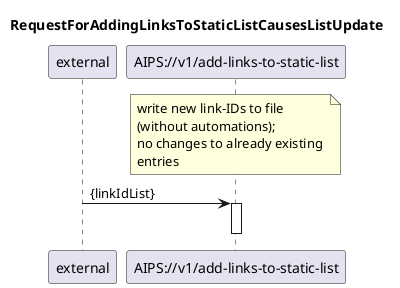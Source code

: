 @startuml 100_addLinksToStaticList
skinparam responseMessageBelowArrow true

title
RequestForAddingLinksToStaticListCausesListUpdate
end title

participant "external" as requestor
participant "AIPS://v1/add-links-to-static-list" as addLinks

note over addLinks
  write new link-IDs to file 
  (without automations);
  no changes to already existing 
  entries
end note
requestor -> addLinks: {linkIdList}
activate addLinks

deactivate addLinks

@enduml